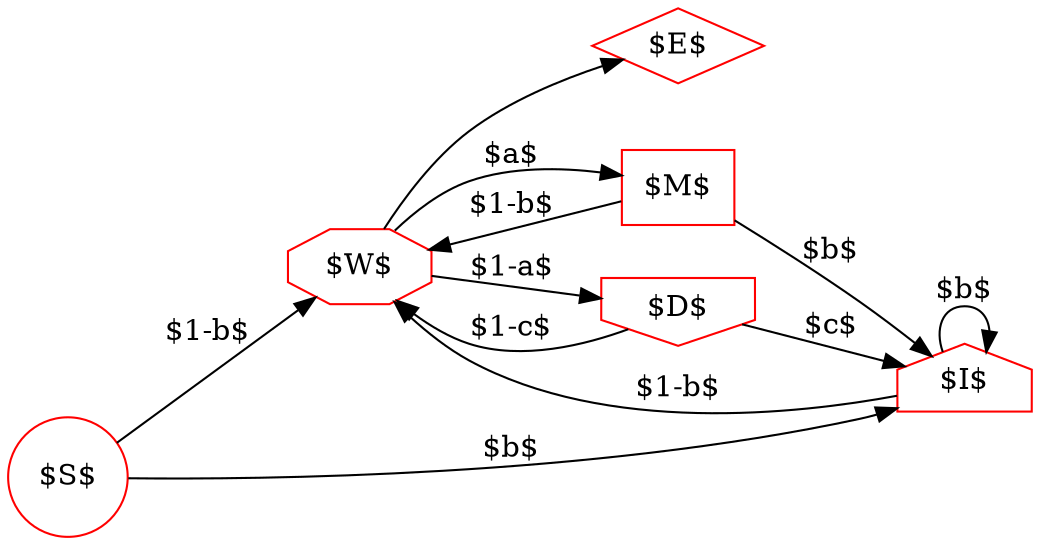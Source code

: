 digraph G {
	rankdir=LR;

    S [label="$S$", shape=circle, color=red];
    E [label="$E$", shape=diamond, color=red];

    W [label="$W$", shape=octagon, color=red];

    I [label="$I$", shape=house, color=red];
    M [label="$M$", shape=rect, color=red];
    D [label="$D$", shape=invhouse, color=red];

S->I [label="$b$"];
S->W [label="$1-b$"];

M->I [label="$b$"];
M->W [label="$1-b$"];

D->I [label="$c$"];
D->W [label="$1-c$"];

I->I [label="$b$"];
I->W [label="$1-b$"];

W->E;
W->M [label="$a$"];
W->D [label="$1-a$"];


}
